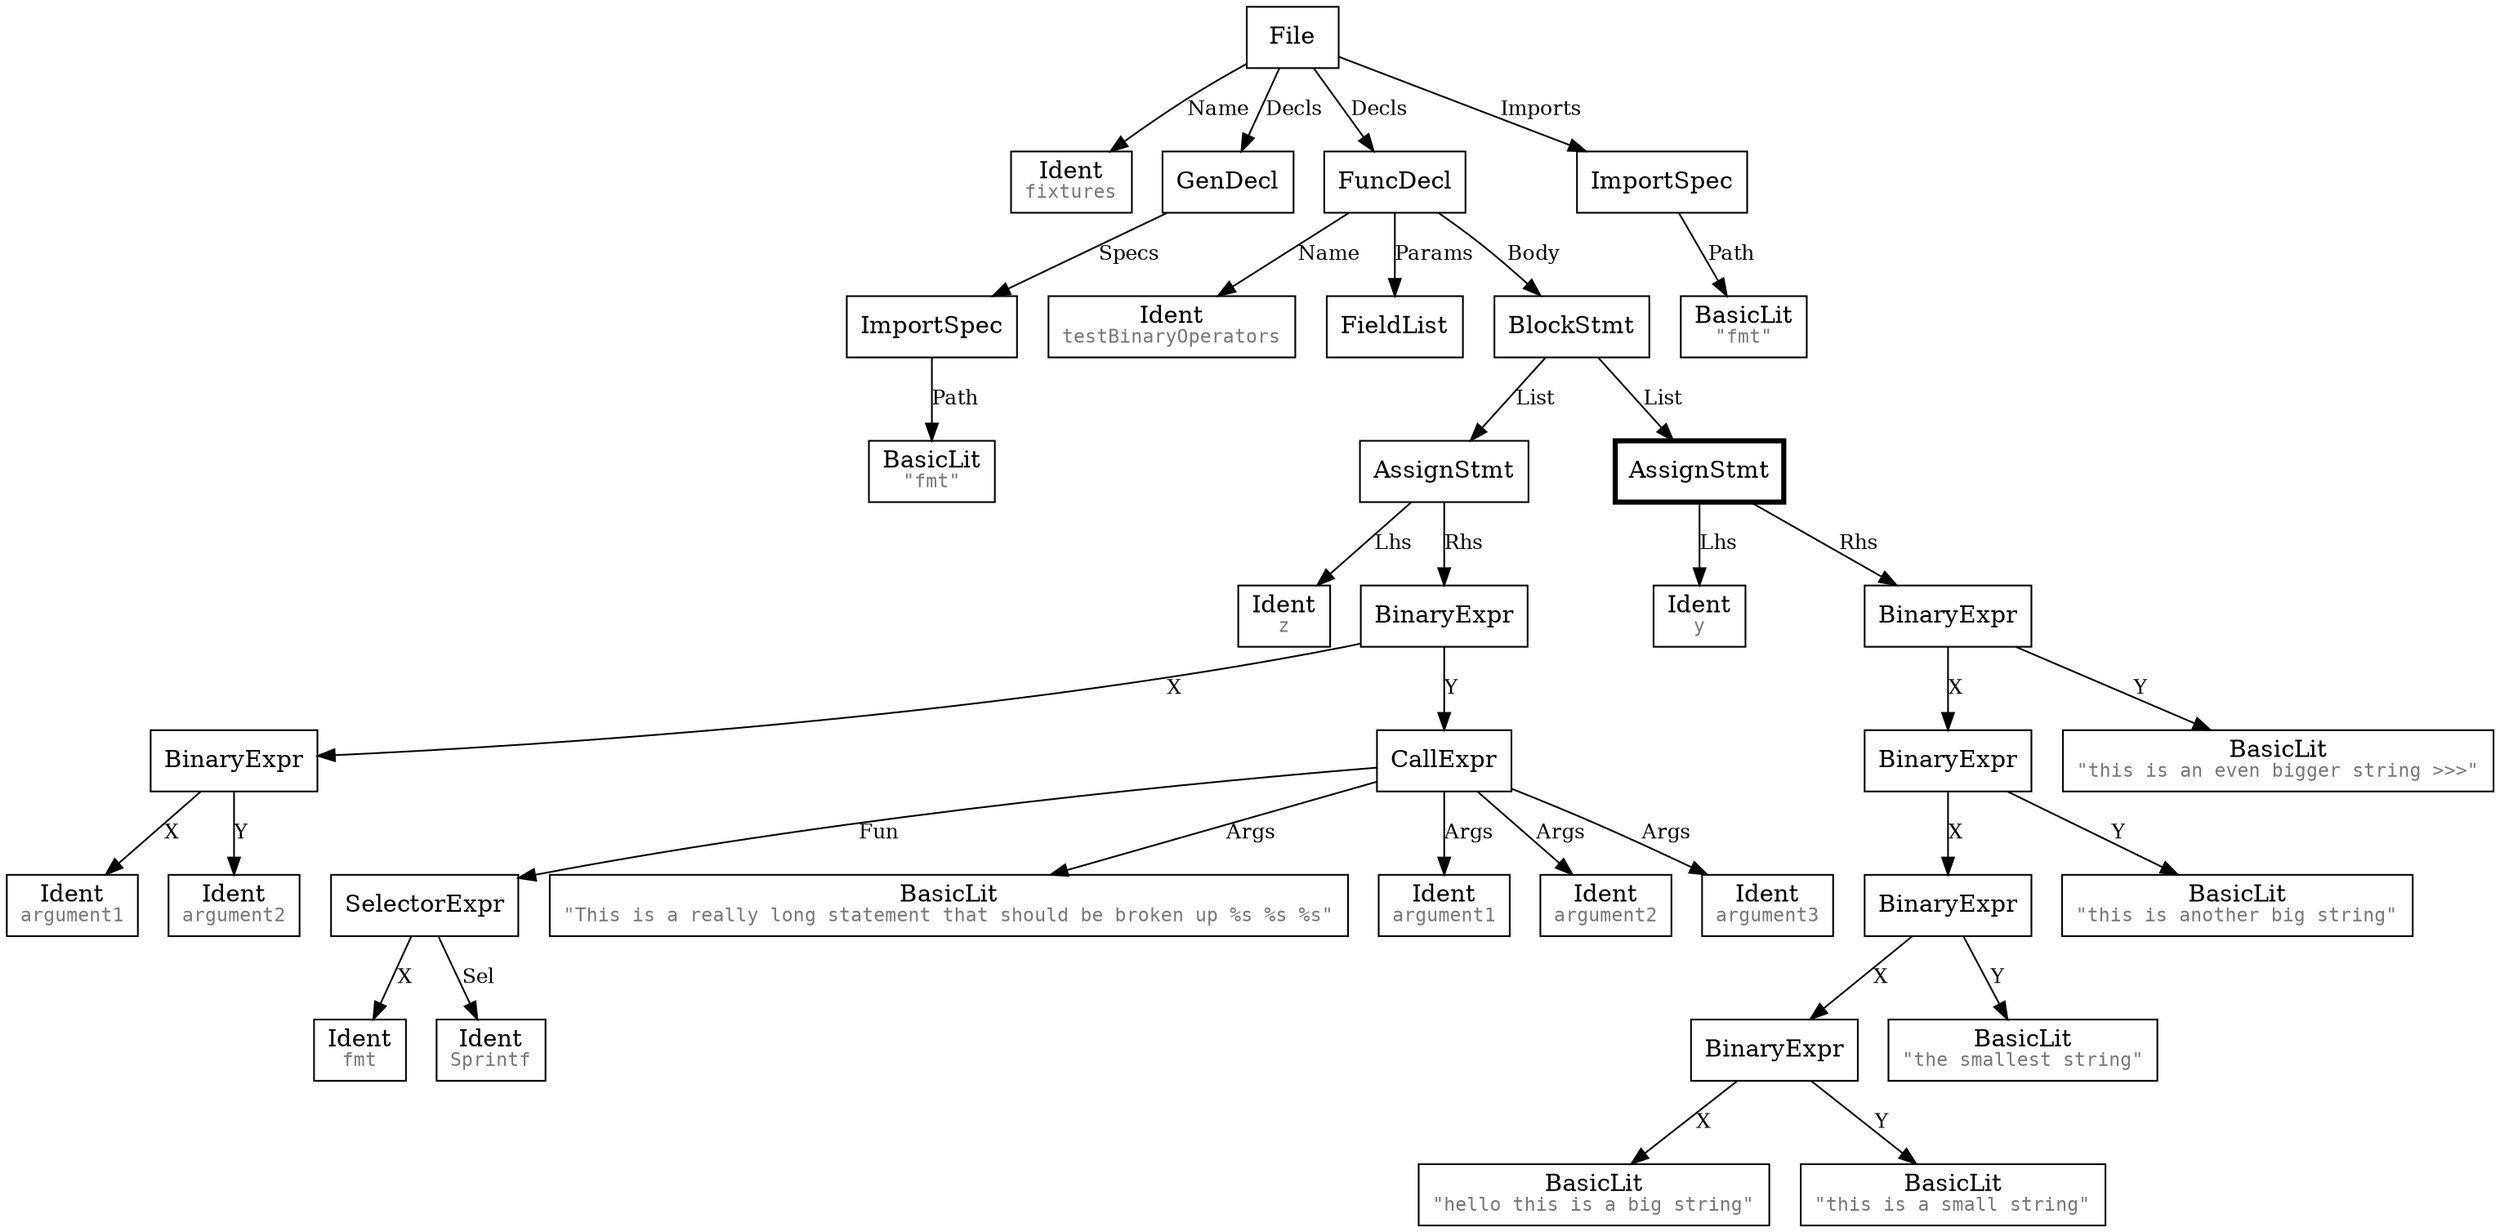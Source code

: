 digraph {
	File_0_0[label=<File>,shape="box"]
	File_0_0->Ident_1_0[label="Name",fontsize=12.0]
	File_0_0->GenDecl_1_1[label="Decls",fontsize=12.0]
	File_0_0->FuncDecl_1_2[label="Decls",fontsize=12.0]
	File_0_0->ImportSpec_1_3[label="Imports",fontsize=12.0]
	Ident_1_0[label=<Ident<br/><font point-size="11.0" face="courier" color="#777777">fixtures</font>>,shape="box"]
	GenDecl_1_1[label=<GenDecl>,shape="box"]
	GenDecl_1_1->ImportSpec_2_0[label="Specs",fontsize=12.0]
	FuncDecl_1_2[label=<FuncDecl>,shape="box"]
	FuncDecl_1_2->Ident_2_1[label="Name",fontsize=12.0]
	FuncDecl_1_2->FieldList_2_2[label="Params",fontsize=12.0]
	FuncDecl_1_2->BlockStmt_2_3[label="Body",fontsize=12.0]
	ImportSpec_1_3[label=<ImportSpec>,shape="box"]
	ImportSpec_1_3->BasicLit_2_4[label="Path",fontsize=12.0]
	ImportSpec_2_0[label=<ImportSpec>,shape="box"]
	ImportSpec_2_0->BasicLit_3_0[label="Path",fontsize=12.0]
	Ident_2_1[label=<Ident<br/><font point-size="11.0" face="courier" color="#777777">testBinaryOperators</font>>,shape="box"]
	FieldList_2_2[label=<FieldList>,shape="box"]
	BlockStmt_2_3[label=<BlockStmt>,shape="box"]
	BlockStmt_2_3->AssignStmt_3_1[label="List",fontsize=12.0]
	BlockStmt_2_3->AssignStmt_3_2[label="List",fontsize=12.0]
	BasicLit_2_4[label=<BasicLit<br/><font point-size="11.0" face="courier" color="#777777">&#34;fmt&#34;</font>>,shape="box"]
	BasicLit_3_0[label=<BasicLit<br/><font point-size="11.0" face="courier" color="#777777">&#34;fmt&#34;</font>>,shape="box"]
	AssignStmt_3_1[label=<AssignStmt>,shape="box"]
	AssignStmt_3_1->Ident_4_0[label="Lhs",fontsize=12.0]
	AssignStmt_3_1->BinaryExpr_4_1[label="Rhs",fontsize=12.0]
	AssignStmt_3_2[label=<AssignStmt>,shape="box",penwidth=3.0]
	AssignStmt_3_2->Ident_4_2[label="Lhs",fontsize=12.0]
	AssignStmt_3_2->BinaryExpr_4_3[label="Rhs",fontsize=12.0]
	Ident_4_0[label=<Ident<br/><font point-size="11.0" face="courier" color="#777777">z</font>>,shape="box"]
	BinaryExpr_4_1[label=<BinaryExpr>,shape="box"]
	BinaryExpr_4_1->BinaryExpr_5_0[label="X",fontsize=12.0]
	BinaryExpr_4_1->CallExpr_5_1[label="Y",fontsize=12.0]
	Ident_4_2[label=<Ident<br/><font point-size="11.0" face="courier" color="#777777">y</font>>,shape="box"]
	BinaryExpr_4_3[label=<BinaryExpr>,shape="box"]
	BinaryExpr_4_3->BinaryExpr_5_2[label="X",fontsize=12.0]
	BinaryExpr_4_3->BasicLit_5_3[label="Y",fontsize=12.0]
	BinaryExpr_5_0[label=<BinaryExpr>,shape="box"]
	BinaryExpr_5_0->Ident_6_0[label="X",fontsize=12.0]
	BinaryExpr_5_0->Ident_6_1[label="Y",fontsize=12.0]
	CallExpr_5_1[label=<CallExpr>,shape="box"]
	CallExpr_5_1->SelectorExpr_6_2[label="Fun",fontsize=12.0]
	CallExpr_5_1->BasicLit_6_3[label="Args",fontsize=12.0]
	CallExpr_5_1->Ident_6_4[label="Args",fontsize=12.0]
	CallExpr_5_1->Ident_6_5[label="Args",fontsize=12.0]
	CallExpr_5_1->Ident_6_6[label="Args",fontsize=12.0]
	BinaryExpr_5_2[label=<BinaryExpr>,shape="box"]
	BinaryExpr_5_2->BinaryExpr_6_7[label="X",fontsize=12.0]
	BinaryExpr_5_2->BasicLit_6_8[label="Y",fontsize=12.0]
	BasicLit_5_3[label=<BasicLit<br/><font point-size="11.0" face="courier" color="#777777">&#34;this is an even bigger string &gt;&gt;&gt;&#34;</font>>,shape="box"]
	Ident_6_0[label=<Ident<br/><font point-size="11.0" face="courier" color="#777777">argument1</font>>,shape="box"]
	Ident_6_1[label=<Ident<br/><font point-size="11.0" face="courier" color="#777777">argument2</font>>,shape="box"]
	SelectorExpr_6_2[label=<SelectorExpr>,shape="box"]
	SelectorExpr_6_2->Ident_7_0[label="X",fontsize=12.0]
	SelectorExpr_6_2->Ident_7_1[label="Sel",fontsize=12.0]
	BasicLit_6_3[label=<BasicLit<br/><font point-size="11.0" face="courier" color="#777777">&#34;This is a really long statement that should be broken up %s %s %s&#34;</font>>,shape="box"]
	Ident_6_4[label=<Ident<br/><font point-size="11.0" face="courier" color="#777777">argument1</font>>,shape="box"]
	Ident_6_5[label=<Ident<br/><font point-size="11.0" face="courier" color="#777777">argument2</font>>,shape="box"]
	Ident_6_6[label=<Ident<br/><font point-size="11.0" face="courier" color="#777777">argument3</font>>,shape="box"]
	BinaryExpr_6_7[label=<BinaryExpr>,shape="box"]
	BinaryExpr_6_7->BinaryExpr_7_2[label="X",fontsize=12.0]
	BinaryExpr_6_7->BasicLit_7_3[label="Y",fontsize=12.0]
	BasicLit_6_8[label=<BasicLit<br/><font point-size="11.0" face="courier" color="#777777">&#34;this is another big string&#34;</font>>,shape="box"]
	Ident_7_0[label=<Ident<br/><font point-size="11.0" face="courier" color="#777777">fmt</font>>,shape="box"]
	Ident_7_1[label=<Ident<br/><font point-size="11.0" face="courier" color="#777777">Sprintf</font>>,shape="box"]
	BinaryExpr_7_2[label=<BinaryExpr>,shape="box"]
	BinaryExpr_7_2->BasicLit_8_0[label="X",fontsize=12.0]
	BinaryExpr_7_2->BasicLit_8_1[label="Y",fontsize=12.0]
	BasicLit_7_3[label=<BasicLit<br/><font point-size="11.0" face="courier" color="#777777">&#34;the smallest string&#34;</font>>,shape="box"]
	BasicLit_8_0[label=<BasicLit<br/><font point-size="11.0" face="courier" color="#777777">&#34;hello this is a big string&#34;</font>>,shape="box"]
	BasicLit_8_1[label=<BasicLit<br/><font point-size="11.0" face="courier" color="#777777">&#34;this is a small string&#34;</font>>,shape="box"]
}